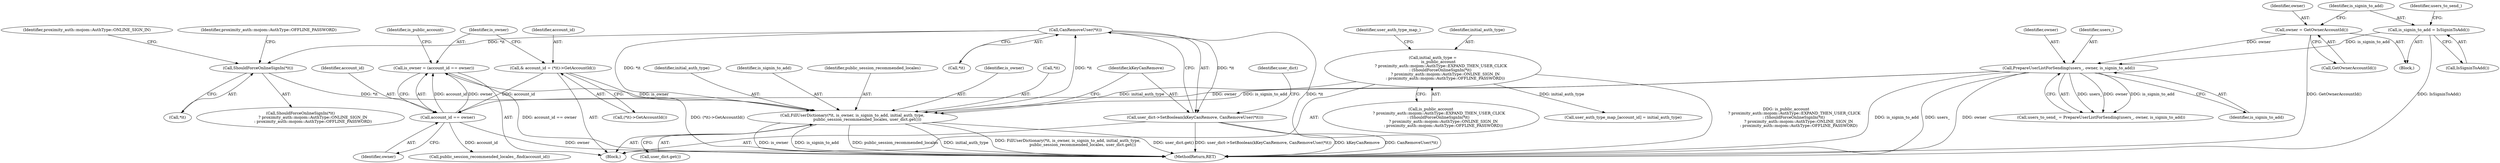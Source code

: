 digraph "0_Chrome_c66b1fc49870c514b1c1e8b53498153176d7ec2b_7@API" {
"1000188" [label="(Call,CanRemoveUser(*it))"];
"1000178" [label="(Call,FillUserDictionary(*it, is_owner, is_signin_to_add, initial_auth_type,\n                        public_session_recommended_locales, user_dict.get()))"];
"1000188" [label="(Call,CanRemoveUser(*it))"];
"1000151" [label="(Call,ShouldForceOnlineSignIn(*it))"];
"1000133" [label="(Call,is_owner = (account_id == owner))"];
"1000135" [label="(Call,account_id == owner)"];
"1000129" [label="(Call,& account_id = (*it)->GetAccountId())"];
"1000112" [label="(Call,PrepareUserListForSending(users_, owner, is_signin_to_add))"];
"1000103" [label="(Call,owner = GetOwnerAccountId())"];
"1000107" [label="(Call,is_signin_to_add = IsSigninToAdd())"];
"1000145" [label="(Call,initial_auth_type =\n         is_public_account\n             ? proximity_auth::mojom::AuthType::EXPAND_THEN_USER_CLICK\n            : (ShouldForceOnlineSignIn(*it)\n                    ? proximity_auth::mojom::AuthType::ONLINE_SIGN_IN\n                    : proximity_auth::mojom::AuthType::OFFLINE_PASSWORD))"];
"1000186" [label="(Call,user_dict->SetBoolean(kKeyCanRemove, CanRemoveUser(*it)))"];
"1000133" [label="(Call,is_owner = (account_id == owner))"];
"1000104" [label="(Identifier,owner)"];
"1000140" [label="(Identifier,is_public_account)"];
"1000110" [label="(Call,users_to_send_ = PrepareUserListForSending(users_, owner, is_signin_to_add))"];
"1000129" [label="(Call,& account_id = (*it)->GetAccountId())"];
"1000154" [label="(Identifier,proximity_auth::mojom::AuthType::ONLINE_SIGN_IN)"];
"1000109" [label="(Call,IsSigninToAdd())"];
"1000155" [label="(Identifier,proximity_auth::mojom::AuthType::OFFLINE_PASSWORD)"];
"1000181" [label="(Identifier,is_owner)"];
"1000170" [label="(Call,public_session_recommended_locales_.find(account_id))"];
"1000136" [label="(Identifier,account_id)"];
"1000113" [label="(Identifier,users_)"];
"1000147" [label="(Call,is_public_account\n             ? proximity_auth::mojom::AuthType::EXPAND_THEN_USER_CLICK\n            : (ShouldForceOnlineSignIn(*it)\n                    ? proximity_auth::mojom::AuthType::ONLINE_SIGN_IN\n                    : proximity_auth::mojom::AuthType::OFFLINE_PASSWORD))"];
"1000112" [label="(Call,PrepareUserListForSending(users_, owner, is_signin_to_add))"];
"1000187" [label="(Identifier,kKeyCanRemove)"];
"1000189" [label="(Call,*it)"];
"1000179" [label="(Call,*it)"];
"1000145" [label="(Call,initial_auth_type =\n         is_public_account\n             ? proximity_auth::mojom::AuthType::EXPAND_THEN_USER_CLICK\n            : (ShouldForceOnlineSignIn(*it)\n                    ? proximity_auth::mojom::AuthType::ONLINE_SIGN_IN\n                    : proximity_auth::mojom::AuthType::OFFLINE_PASSWORD))"];
"1000103" [label="(Call,owner = GetOwnerAccountId())"];
"1000130" [label="(Identifier,account_id)"];
"1000127" [label="(Block,)"];
"1000188" [label="(Call,CanRemoveUser(*it))"];
"1000151" [label="(Call,ShouldForceOnlineSignIn(*it))"];
"1000183" [label="(Identifier,initial_auth_type)"];
"1000152" [label="(Call,*it)"];
"1000146" [label="(Identifier,initial_auth_type)"];
"1000114" [label="(Identifier,owner)"];
"1000135" [label="(Call,account_id == owner)"];
"1000156" [label="(Call,user_auth_type_map_[account_id] = initial_auth_type)"];
"1000196" [label="(MethodReturn,RET)"];
"1000186" [label="(Call,user_dict->SetBoolean(kKeyCanRemove, CanRemoveUser(*it)))"];
"1000185" [label="(Call,user_dict.get())"];
"1000158" [label="(Identifier,user_auth_type_map_)"];
"1000182" [label="(Identifier,is_signin_to_add)"];
"1000131" [label="(Call,(*it)->GetAccountId())"];
"1000178" [label="(Call,FillUserDictionary(*it, is_owner, is_signin_to_add, initial_auth_type,\n                        public_session_recommended_locales, user_dict.get()))"];
"1000107" [label="(Call,is_signin_to_add = IsSigninToAdd())"];
"1000150" [label="(Call,ShouldForceOnlineSignIn(*it)\n                    ? proximity_auth::mojom::AuthType::ONLINE_SIGN_IN\n                    : proximity_auth::mojom::AuthType::OFFLINE_PASSWORD)"];
"1000111" [label="(Identifier,users_to_send_)"];
"1000108" [label="(Identifier,is_signin_to_add)"];
"1000134" [label="(Identifier,is_owner)"];
"1000137" [label="(Identifier,owner)"];
"1000105" [label="(Call,GetOwnerAccountId())"];
"1000193" [label="(Identifier,user_dict)"];
"1000115" [label="(Identifier,is_signin_to_add)"];
"1000184" [label="(Identifier,public_session_recommended_locales)"];
"1000101" [label="(Block,)"];
"1000188" -> "1000186"  [label="AST: "];
"1000188" -> "1000189"  [label="CFG: "];
"1000189" -> "1000188"  [label="AST: "];
"1000186" -> "1000188"  [label="CFG: "];
"1000188" -> "1000196"  [label="DDG: *it"];
"1000188" -> "1000151"  [label="DDG: *it"];
"1000188" -> "1000178"  [label="DDG: *it"];
"1000188" -> "1000186"  [label="DDG: *it"];
"1000178" -> "1000188"  [label="DDG: *it"];
"1000178" -> "1000127"  [label="AST: "];
"1000178" -> "1000185"  [label="CFG: "];
"1000179" -> "1000178"  [label="AST: "];
"1000181" -> "1000178"  [label="AST: "];
"1000182" -> "1000178"  [label="AST: "];
"1000183" -> "1000178"  [label="AST: "];
"1000184" -> "1000178"  [label="AST: "];
"1000185" -> "1000178"  [label="AST: "];
"1000187" -> "1000178"  [label="CFG: "];
"1000178" -> "1000196"  [label="DDG: user_dict.get()"];
"1000178" -> "1000196"  [label="DDG: is_owner"];
"1000178" -> "1000196"  [label="DDG: is_signin_to_add"];
"1000178" -> "1000196"  [label="DDG: FillUserDictionary(*it, is_owner, is_signin_to_add, initial_auth_type,\n                        public_session_recommended_locales, user_dict.get())"];
"1000178" -> "1000196"  [label="DDG: public_session_recommended_locales"];
"1000178" -> "1000196"  [label="DDG: initial_auth_type"];
"1000151" -> "1000178"  [label="DDG: *it"];
"1000133" -> "1000178"  [label="DDG: is_owner"];
"1000112" -> "1000178"  [label="DDG: is_signin_to_add"];
"1000145" -> "1000178"  [label="DDG: initial_auth_type"];
"1000151" -> "1000150"  [label="AST: "];
"1000151" -> "1000152"  [label="CFG: "];
"1000152" -> "1000151"  [label="AST: "];
"1000154" -> "1000151"  [label="CFG: "];
"1000155" -> "1000151"  [label="CFG: "];
"1000133" -> "1000127"  [label="AST: "];
"1000133" -> "1000135"  [label="CFG: "];
"1000134" -> "1000133"  [label="AST: "];
"1000135" -> "1000133"  [label="AST: "];
"1000140" -> "1000133"  [label="CFG: "];
"1000133" -> "1000196"  [label="DDG: account_id == owner"];
"1000135" -> "1000133"  [label="DDG: account_id"];
"1000135" -> "1000133"  [label="DDG: owner"];
"1000135" -> "1000137"  [label="CFG: "];
"1000136" -> "1000135"  [label="AST: "];
"1000137" -> "1000135"  [label="AST: "];
"1000135" -> "1000196"  [label="DDG: owner"];
"1000129" -> "1000135"  [label="DDG: account_id"];
"1000112" -> "1000135"  [label="DDG: owner"];
"1000135" -> "1000170"  [label="DDG: account_id"];
"1000129" -> "1000127"  [label="AST: "];
"1000129" -> "1000131"  [label="CFG: "];
"1000130" -> "1000129"  [label="AST: "];
"1000131" -> "1000129"  [label="AST: "];
"1000134" -> "1000129"  [label="CFG: "];
"1000129" -> "1000196"  [label="DDG: (*it)->GetAccountId()"];
"1000112" -> "1000110"  [label="AST: "];
"1000112" -> "1000115"  [label="CFG: "];
"1000113" -> "1000112"  [label="AST: "];
"1000114" -> "1000112"  [label="AST: "];
"1000115" -> "1000112"  [label="AST: "];
"1000110" -> "1000112"  [label="CFG: "];
"1000112" -> "1000196"  [label="DDG: owner"];
"1000112" -> "1000196"  [label="DDG: is_signin_to_add"];
"1000112" -> "1000196"  [label="DDG: users_"];
"1000112" -> "1000110"  [label="DDG: users_"];
"1000112" -> "1000110"  [label="DDG: owner"];
"1000112" -> "1000110"  [label="DDG: is_signin_to_add"];
"1000103" -> "1000112"  [label="DDG: owner"];
"1000107" -> "1000112"  [label="DDG: is_signin_to_add"];
"1000103" -> "1000101"  [label="AST: "];
"1000103" -> "1000105"  [label="CFG: "];
"1000104" -> "1000103"  [label="AST: "];
"1000105" -> "1000103"  [label="AST: "];
"1000108" -> "1000103"  [label="CFG: "];
"1000103" -> "1000196"  [label="DDG: GetOwnerAccountId()"];
"1000107" -> "1000101"  [label="AST: "];
"1000107" -> "1000109"  [label="CFG: "];
"1000108" -> "1000107"  [label="AST: "];
"1000109" -> "1000107"  [label="AST: "];
"1000111" -> "1000107"  [label="CFG: "];
"1000107" -> "1000196"  [label="DDG: IsSigninToAdd()"];
"1000145" -> "1000127"  [label="AST: "];
"1000145" -> "1000147"  [label="CFG: "];
"1000146" -> "1000145"  [label="AST: "];
"1000147" -> "1000145"  [label="AST: "];
"1000158" -> "1000145"  [label="CFG: "];
"1000145" -> "1000196"  [label="DDG: is_public_account\n             ? proximity_auth::mojom::AuthType::EXPAND_THEN_USER_CLICK\n            : (ShouldForceOnlineSignIn(*it)\n                    ? proximity_auth::mojom::AuthType::ONLINE_SIGN_IN\n                    : proximity_auth::mojom::AuthType::OFFLINE_PASSWORD)"];
"1000145" -> "1000156"  [label="DDG: initial_auth_type"];
"1000186" -> "1000127"  [label="AST: "];
"1000187" -> "1000186"  [label="AST: "];
"1000193" -> "1000186"  [label="CFG: "];
"1000186" -> "1000196"  [label="DDG: CanRemoveUser(*it)"];
"1000186" -> "1000196"  [label="DDG: user_dict->SetBoolean(kKeyCanRemove, CanRemoveUser(*it))"];
"1000186" -> "1000196"  [label="DDG: kKeyCanRemove"];
}
